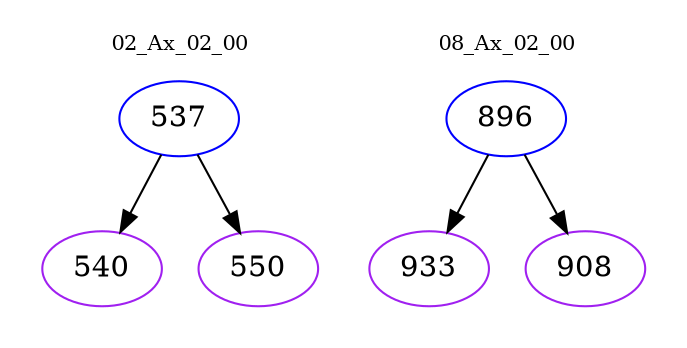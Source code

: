 digraph{
subgraph cluster_0 {
color = white
label = "02_Ax_02_00";
fontsize=10;
T0_537 [label="537", color="blue"]
T0_537 -> T0_540 [color="black"]
T0_540 [label="540", color="purple"]
T0_537 -> T0_550 [color="black"]
T0_550 [label="550", color="purple"]
}
subgraph cluster_1 {
color = white
label = "08_Ax_02_00";
fontsize=10;
T1_896 [label="896", color="blue"]
T1_896 -> T1_933 [color="black"]
T1_933 [label="933", color="purple"]
T1_896 -> T1_908 [color="black"]
T1_908 [label="908", color="purple"]
}
}
